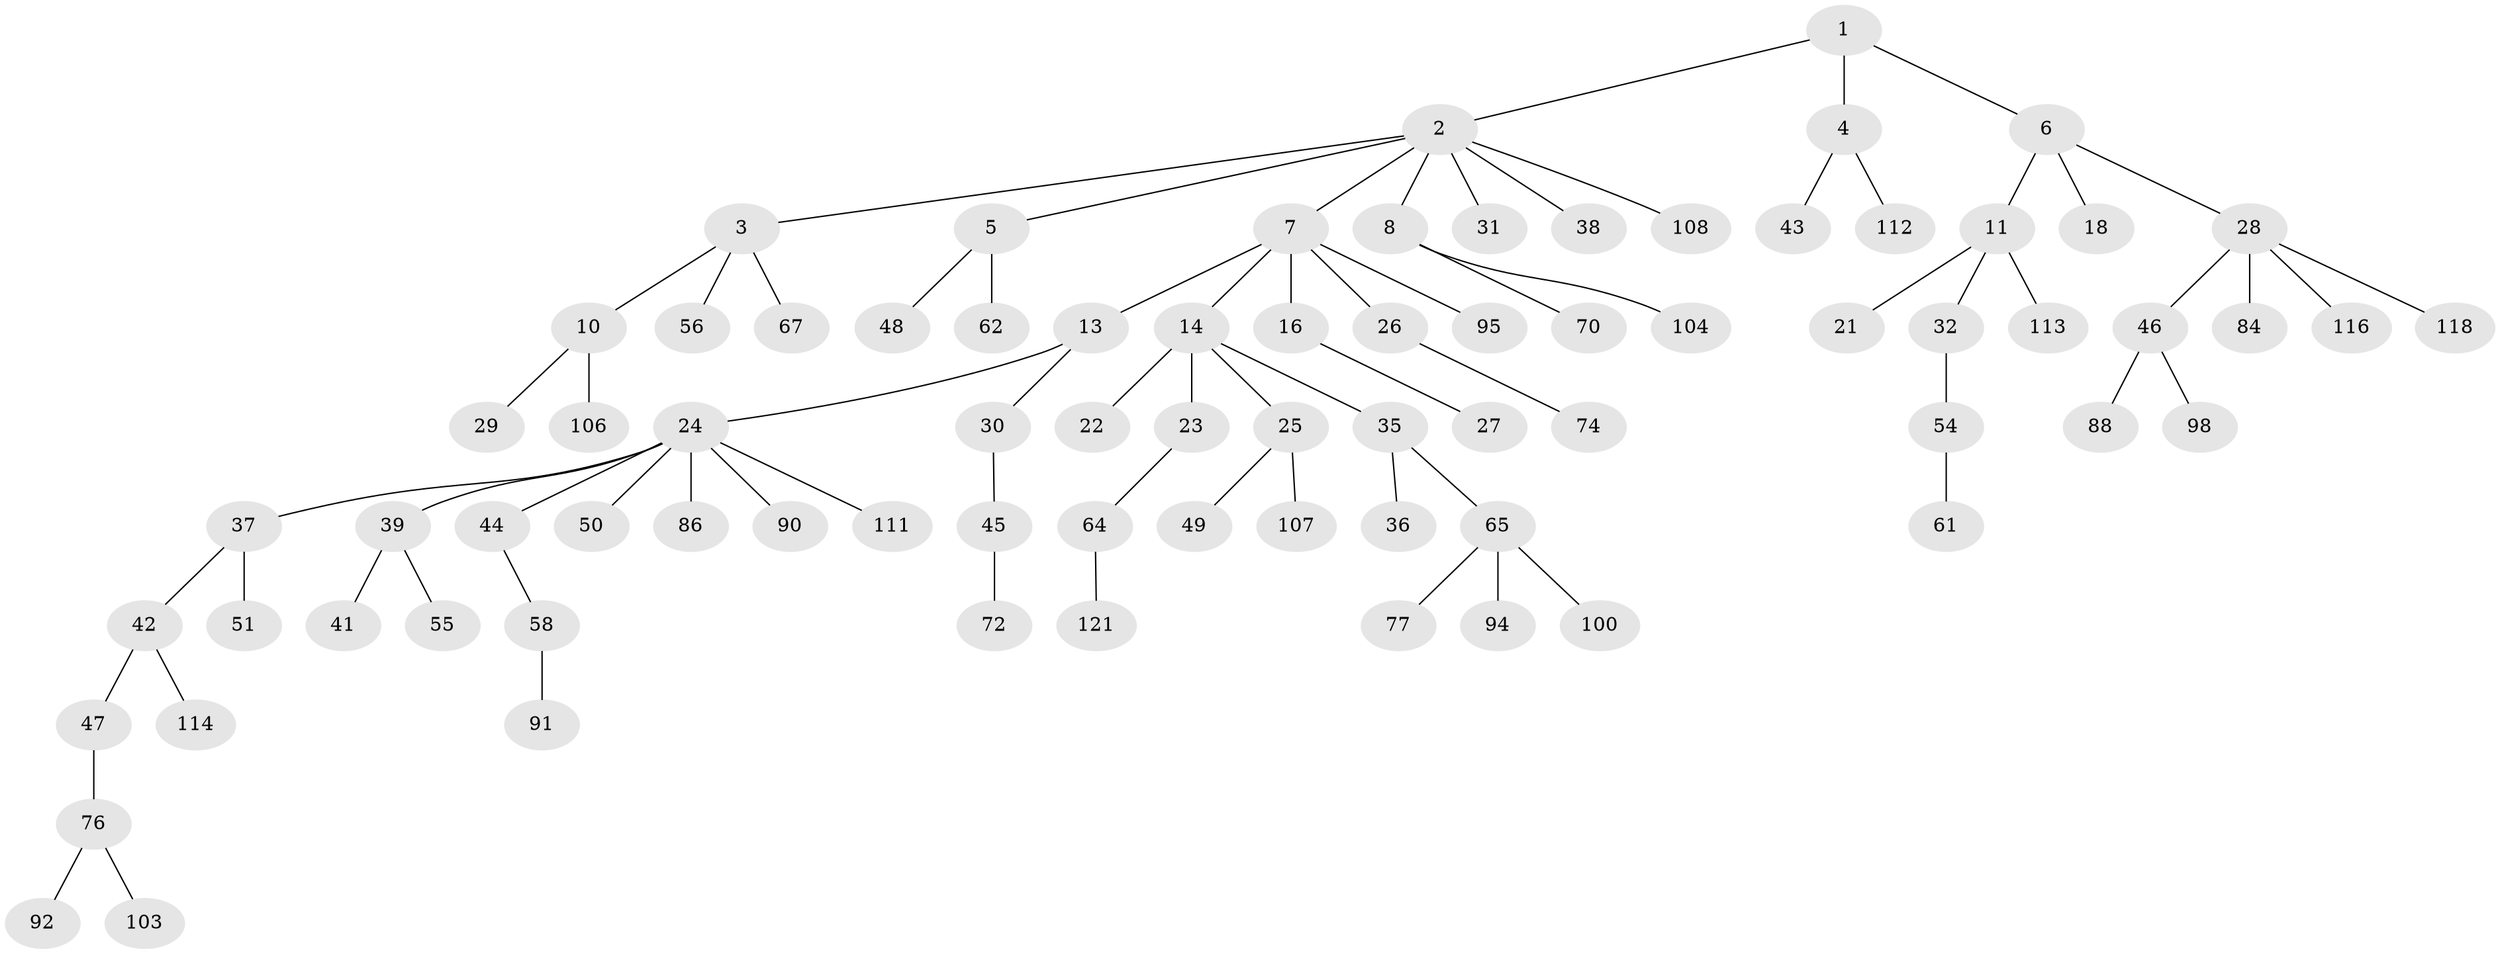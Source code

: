 // original degree distribution, {4: 0.03305785123966942, 8: 0.008264462809917356, 5: 0.03305785123966942, 3: 0.15702479338842976, 2: 0.2809917355371901, 7: 0.01652892561983471, 1: 0.47107438016528924}
// Generated by graph-tools (version 1.1) at 2025/42/03/06/25 10:42:05]
// undirected, 78 vertices, 77 edges
graph export_dot {
graph [start="1"]
  node [color=gray90,style=filled];
  1 [super="+17"];
  2 [super="+20"];
  3 [super="+53"];
  4 [super="+87"];
  5 [super="+12"];
  6 [super="+9"];
  7 [super="+97"];
  8 [super="+19"];
  10;
  11;
  13 [super="+105"];
  14 [super="+15"];
  16 [super="+68"];
  18 [super="+115"];
  21 [super="+33"];
  22;
  23 [super="+60"];
  24 [super="+34"];
  25 [super="+69"];
  26;
  27 [super="+73"];
  28 [super="+59"];
  29;
  30 [super="+40"];
  31;
  32 [super="+81"];
  35;
  36 [super="+120"];
  37 [super="+82"];
  38 [super="+63"];
  39 [super="+52"];
  41;
  42 [super="+102"];
  43;
  44 [super="+75"];
  45 [super="+99"];
  46 [super="+57"];
  47;
  48;
  49 [super="+93"];
  50;
  51;
  54 [super="+80"];
  55;
  56 [super="+89"];
  58 [super="+71"];
  61 [super="+109"];
  62 [super="+66"];
  64 [super="+117"];
  65 [super="+83"];
  67 [super="+79"];
  70;
  72 [super="+96"];
  74 [super="+85"];
  76 [super="+101"];
  77 [super="+78"];
  84;
  86;
  88;
  90;
  91;
  92;
  94;
  95;
  98;
  100;
  103;
  104;
  106;
  107 [super="+110"];
  108;
  111 [super="+119"];
  112;
  113;
  114;
  116;
  118;
  121;
  1 -- 2;
  1 -- 4;
  1 -- 6;
  2 -- 3;
  2 -- 5;
  2 -- 7;
  2 -- 8;
  2 -- 38;
  2 -- 108;
  2 -- 31;
  3 -- 10;
  3 -- 56;
  3 -- 67;
  4 -- 43;
  4 -- 112;
  5 -- 48;
  5 -- 62;
  6 -- 11;
  6 -- 18;
  6 -- 28;
  7 -- 13;
  7 -- 14;
  7 -- 16;
  7 -- 26;
  7 -- 95;
  8 -- 70;
  8 -- 104;
  10 -- 29;
  10 -- 106;
  11 -- 21;
  11 -- 32;
  11 -- 113;
  13 -- 24;
  13 -- 30;
  14 -- 22;
  14 -- 23;
  14 -- 25;
  14 -- 35;
  16 -- 27;
  23 -- 64;
  24 -- 86;
  24 -- 50;
  24 -- 37;
  24 -- 39;
  24 -- 90;
  24 -- 44;
  24 -- 111;
  25 -- 49;
  25 -- 107;
  26 -- 74;
  28 -- 46;
  28 -- 116;
  28 -- 118;
  28 -- 84;
  30 -- 45;
  32 -- 54;
  35 -- 36;
  35 -- 65;
  37 -- 42;
  37 -- 51;
  39 -- 41;
  39 -- 55;
  42 -- 47;
  42 -- 114;
  44 -- 58;
  45 -- 72;
  46 -- 88;
  46 -- 98;
  47 -- 76;
  54 -- 61;
  58 -- 91;
  64 -- 121;
  65 -- 77;
  65 -- 94;
  65 -- 100;
  76 -- 92;
  76 -- 103;
}
